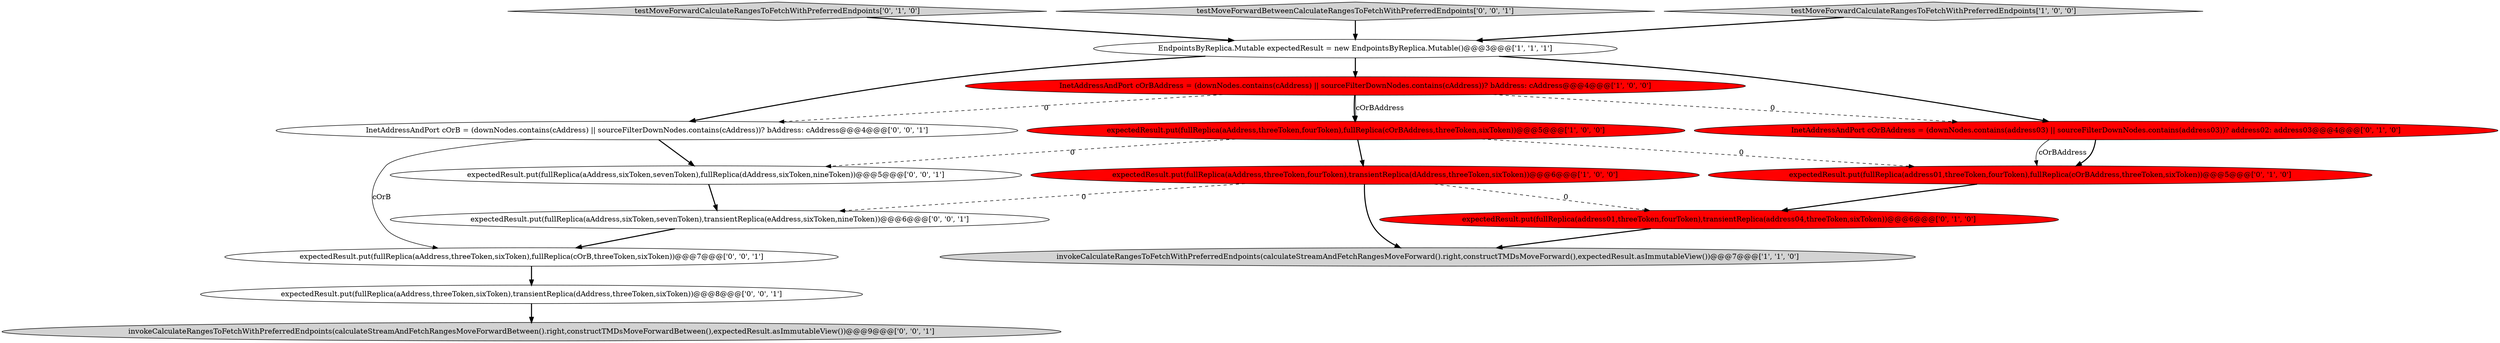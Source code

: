 digraph {
7 [style = filled, label = "testMoveForwardCalculateRangesToFetchWithPreferredEndpoints['0', '1', '0']", fillcolor = lightgray, shape = diamond image = "AAA0AAABBB2BBB"];
9 [style = filled, label = "expectedResult.put(fullReplica(address01,threeToken,fourToken),fullReplica(cOrBAddress,threeToken,sixToken))@@@5@@@['0', '1', '0']", fillcolor = red, shape = ellipse image = "AAA1AAABBB2BBB"];
5 [style = filled, label = "expectedResult.put(fullReplica(aAddress,threeToken,fourToken),fullReplica(cOrBAddress,threeToken,sixToken))@@@5@@@['1', '0', '0']", fillcolor = red, shape = ellipse image = "AAA1AAABBB1BBB"];
6 [style = filled, label = "expectedResult.put(fullReplica(address01,threeToken,fourToken),transientReplica(address04,threeToken,sixToken))@@@6@@@['0', '1', '0']", fillcolor = red, shape = ellipse image = "AAA1AAABBB2BBB"];
13 [style = filled, label = "expectedResult.put(fullReplica(aAddress,sixToken,sevenToken),fullReplica(dAddress,sixToken,nineToken))@@@5@@@['0', '0', '1']", fillcolor = white, shape = ellipse image = "AAA0AAABBB3BBB"];
2 [style = filled, label = "invokeCalculateRangesToFetchWithPreferredEndpoints(calculateStreamAndFetchRangesMoveForward().right,constructTMDsMoveForward(),expectedResult.asImmutableView())@@@7@@@['1', '1', '0']", fillcolor = lightgray, shape = ellipse image = "AAA0AAABBB1BBB"];
15 [style = filled, label = "expectedResult.put(fullReplica(aAddress,sixToken,sevenToken),transientReplica(eAddress,sixToken,nineToken))@@@6@@@['0', '0', '1']", fillcolor = white, shape = ellipse image = "AAA0AAABBB3BBB"];
14 [style = filled, label = "invokeCalculateRangesToFetchWithPreferredEndpoints(calculateStreamAndFetchRangesMoveForwardBetween().right,constructTMDsMoveForwardBetween(),expectedResult.asImmutableView())@@@9@@@['0', '0', '1']", fillcolor = lightgray, shape = ellipse image = "AAA0AAABBB3BBB"];
10 [style = filled, label = "testMoveForwardBetweenCalculateRangesToFetchWithPreferredEndpoints['0', '0', '1']", fillcolor = lightgray, shape = diamond image = "AAA0AAABBB3BBB"];
1 [style = filled, label = "expectedResult.put(fullReplica(aAddress,threeToken,fourToken),transientReplica(dAddress,threeToken,sixToken))@@@6@@@['1', '0', '0']", fillcolor = red, shape = ellipse image = "AAA1AAABBB1BBB"];
16 [style = filled, label = "expectedResult.put(fullReplica(aAddress,threeToken,sixToken),transientReplica(dAddress,threeToken,sixToken))@@@8@@@['0', '0', '1']", fillcolor = white, shape = ellipse image = "AAA0AAABBB3BBB"];
12 [style = filled, label = "InetAddressAndPort cOrB = (downNodes.contains(cAddress) || sourceFilterDownNodes.contains(cAddress))? bAddress: cAddress@@@4@@@['0', '0', '1']", fillcolor = white, shape = ellipse image = "AAA0AAABBB3BBB"];
8 [style = filled, label = "InetAddressAndPort cOrBAddress = (downNodes.contains(address03) || sourceFilterDownNodes.contains(address03))? address02: address03@@@4@@@['0', '1', '0']", fillcolor = red, shape = ellipse image = "AAA1AAABBB2BBB"];
4 [style = filled, label = "EndpointsByReplica.Mutable expectedResult = new EndpointsByReplica.Mutable()@@@3@@@['1', '1', '1']", fillcolor = white, shape = ellipse image = "AAA0AAABBB1BBB"];
11 [style = filled, label = "expectedResult.put(fullReplica(aAddress,threeToken,sixToken),fullReplica(cOrB,threeToken,sixToken))@@@7@@@['0', '0', '1']", fillcolor = white, shape = ellipse image = "AAA0AAABBB3BBB"];
0 [style = filled, label = "InetAddressAndPort cOrBAddress = (downNodes.contains(cAddress) || sourceFilterDownNodes.contains(cAddress))? bAddress: cAddress@@@4@@@['1', '0', '0']", fillcolor = red, shape = ellipse image = "AAA1AAABBB1BBB"];
3 [style = filled, label = "testMoveForwardCalculateRangesToFetchWithPreferredEndpoints['1', '0', '0']", fillcolor = lightgray, shape = diamond image = "AAA0AAABBB1BBB"];
5->13 [style = dashed, label="0"];
11->16 [style = bold, label=""];
1->15 [style = dashed, label="0"];
12->11 [style = solid, label="cOrB"];
5->9 [style = dashed, label="0"];
7->4 [style = bold, label=""];
0->12 [style = dashed, label="0"];
3->4 [style = bold, label=""];
0->5 [style = solid, label="cOrBAddress"];
9->6 [style = bold, label=""];
4->0 [style = bold, label=""];
6->2 [style = bold, label=""];
12->13 [style = bold, label=""];
5->1 [style = bold, label=""];
15->11 [style = bold, label=""];
1->6 [style = dashed, label="0"];
8->9 [style = bold, label=""];
8->9 [style = solid, label="cOrBAddress"];
10->4 [style = bold, label=""];
4->12 [style = bold, label=""];
4->8 [style = bold, label=""];
16->14 [style = bold, label=""];
0->8 [style = dashed, label="0"];
1->2 [style = bold, label=""];
13->15 [style = bold, label=""];
0->5 [style = bold, label=""];
}
